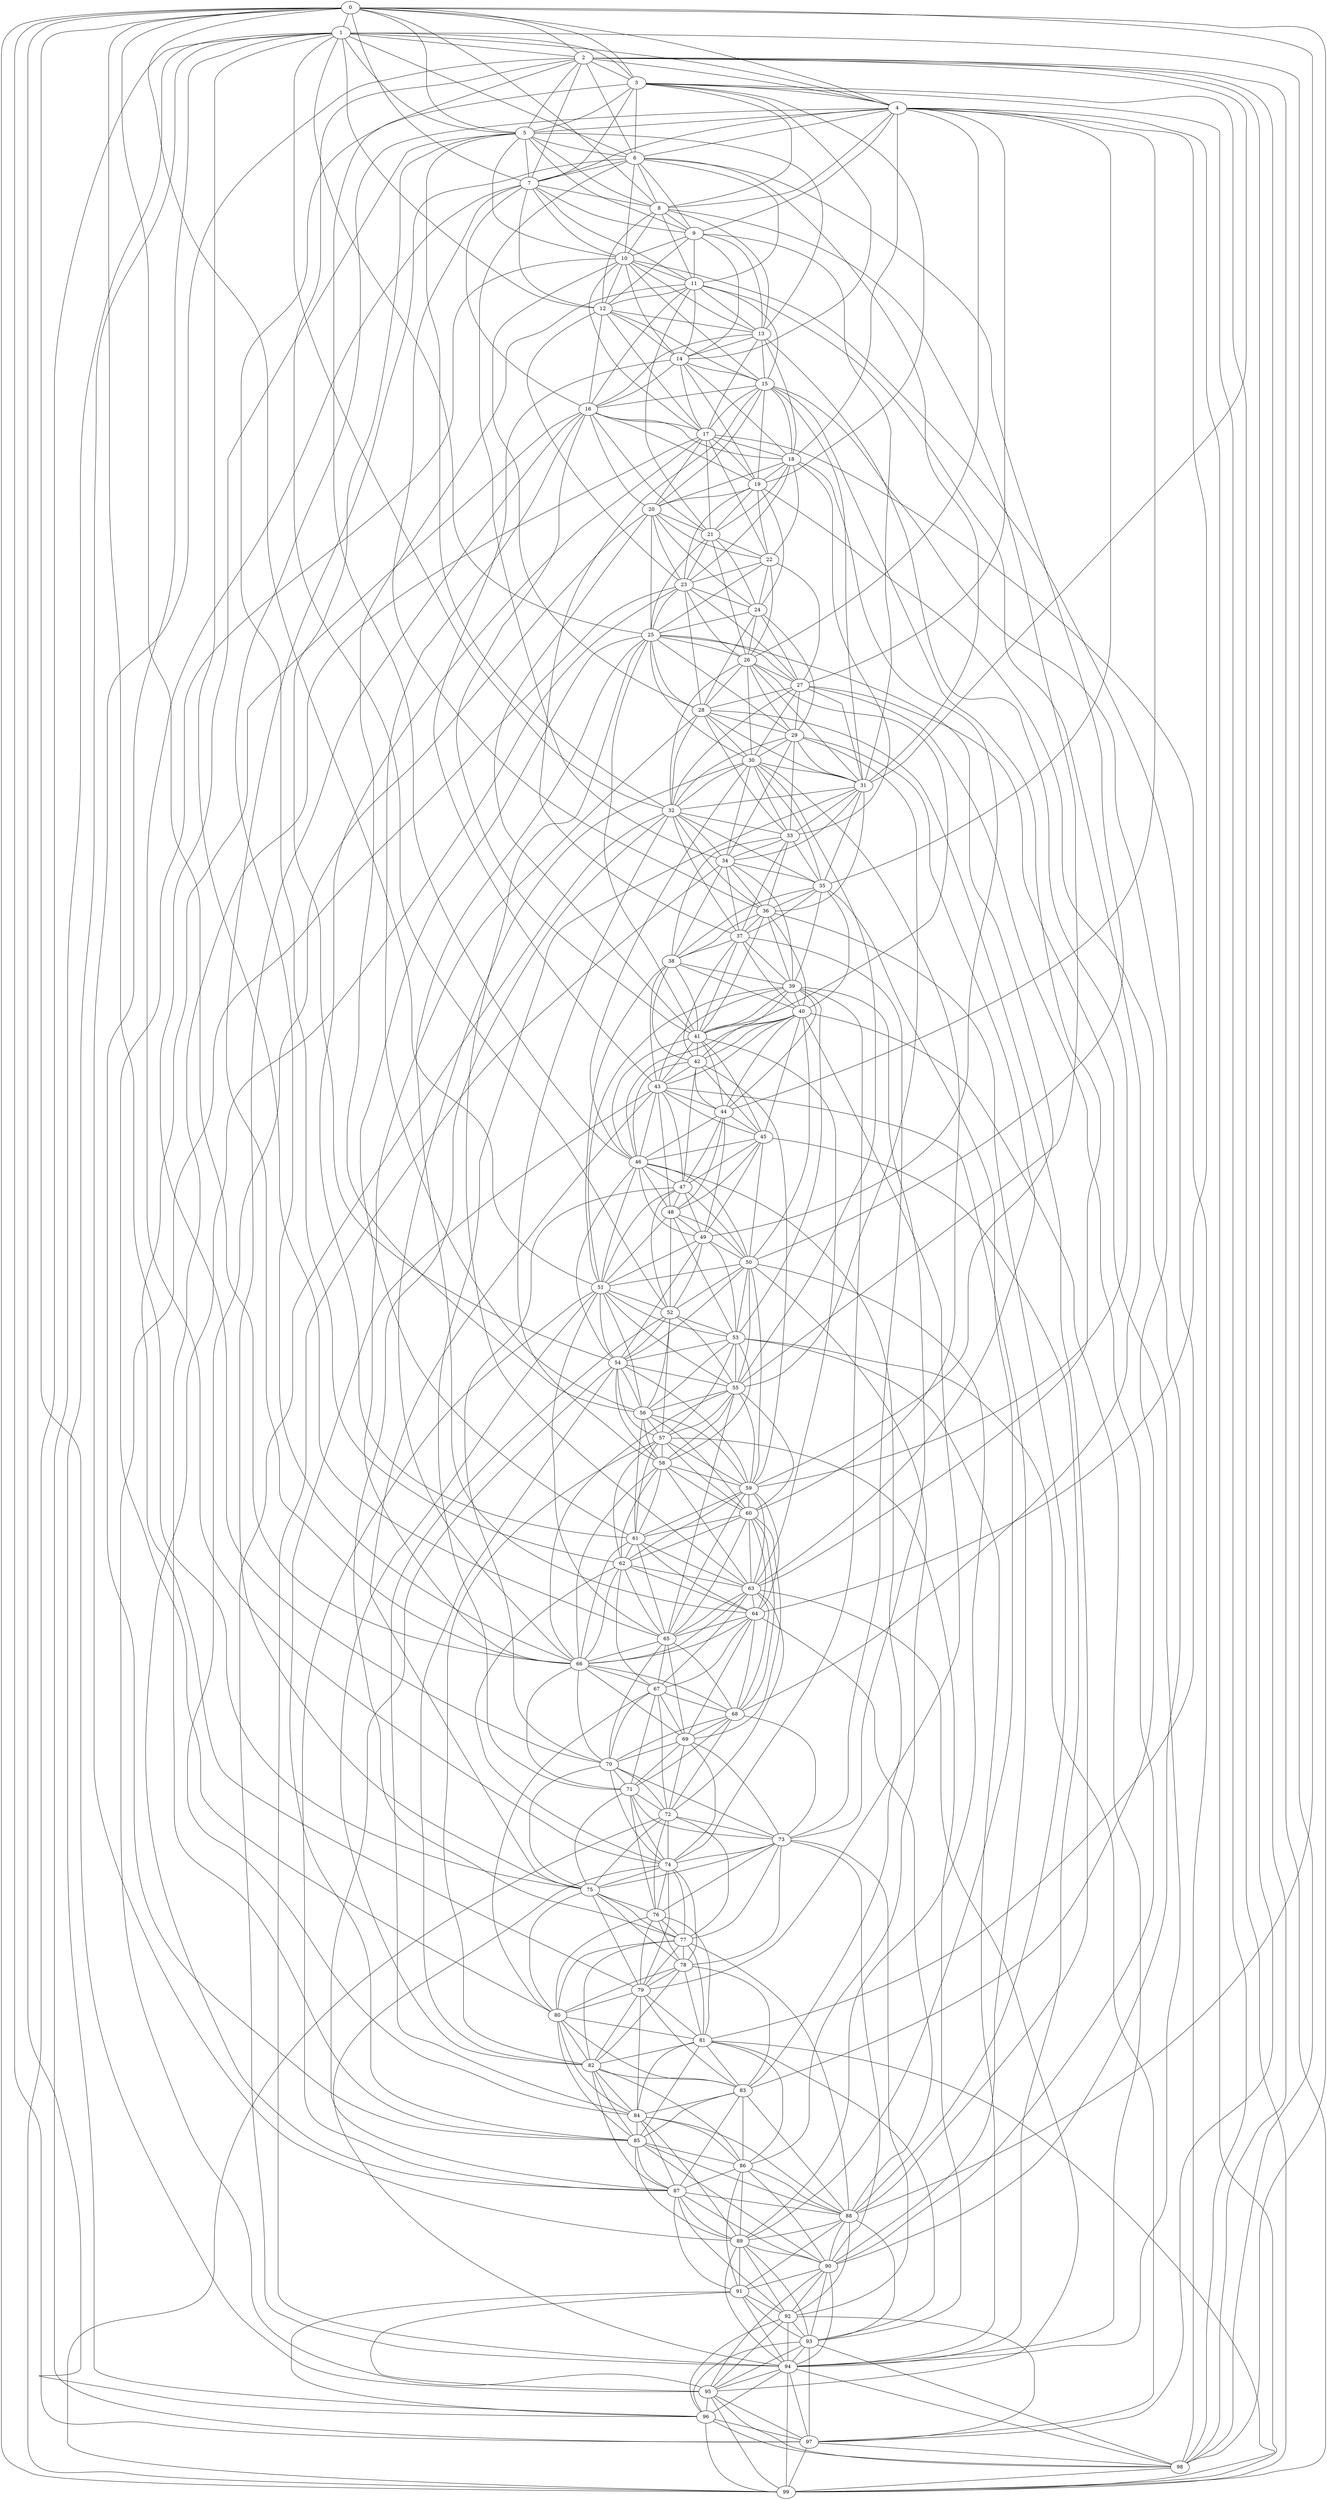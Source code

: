 graph g {0;1;2;3;4;5;6;7;8;9;10;11;12;13;14;15;16;17;18;19;20;21;22;23;24;25;26;27;28;29;30;31;32;33;34;35;36;37;38;39;40;41;42;43;44;45;46;47;48;49;50;51;52;53;54;55;56;57;58;59;60;61;62;63;64;65;66;67;68;69;70;71;72;73;74;75;76;77;78;79;80;81;82;83;84;85;86;87;88;89;90;91;92;93;94;95;96;97;98;99;0 -- 1;0 -- 2;0 -- 3;0 -- 4;0 -- 5;0 -- 7;0 -- 8;0 -- 51;0 -- 66;0 -- 75;0 -- 88;0 -- 95;0 -- 96;0 -- 97;0 -- 98;0 -- 99;1 -- 2;1 -- 3;1 -- 4;1 -- 5;1 -- 6;1 -- 12;1 -- 25;1 -- 32;1 -- 65;1 -- 85;1 -- 96;1 -- 97;1 -- 98;1 -- 99;2 -- 3;2 -- 4;2 -- 5;2 -- 6;2 -- 7;2 -- 31;2 -- 46;2 -- 52;2 -- 89;2 -- 97;2 -- 98;2 -- 99;3 -- 4;3 -- 5;3 -- 6;3 -- 7;3 -- 8;3 -- 14;3 -- 19;3 -- 62;3 -- 98;3 -- 99;4 -- 5;4 -- 6;4 -- 7;4 -- 8;4 -- 9;4 -- 18;4 -- 26;4 -- 27;4 -- 35;4 -- 44;4 -- 64;4 -- 66;4 -- 99;5 -- 6;5 -- 7;5 -- 8;5 -- 9;5 -- 10;5 -- 13;5 -- 32;5 -- 54;5 -- 70;6 -- 7;6 -- 8;6 -- 9;6 -- 10;6 -- 11;6 -- 31;6 -- 34;6 -- 50;6 -- 66;7 -- 8;7 -- 9;7 -- 10;7 -- 11;7 -- 12;7 -- 16;7 -- 36;7 -- 74;8 -- 9;8 -- 10;8 -- 11;8 -- 12;8 -- 13;8 -- 55;9 -- 10;9 -- 11;9 -- 12;9 -- 13;9 -- 14;9 -- 31;10 -- 11;10 -- 12;10 -- 13;10 -- 14;10 -- 15;10 -- 17;10 -- 28;10 -- 80;10 -- 81;11 -- 12;11 -- 13;11 -- 14;11 -- 15;11 -- 16;11 -- 21;11 -- 56;11 -- 68;12 -- 13;12 -- 14;12 -- 15;12 -- 16;12 -- 17;12 -- 23;13 -- 14;13 -- 15;13 -- 16;13 -- 17;13 -- 18;13 -- 59;14 -- 15;14 -- 16;14 -- 17;14 -- 18;14 -- 19;14 -- 43;15 -- 16;15 -- 17;15 -- 18;15 -- 19;15 -- 20;15 -- 31;15 -- 37;15 -- 63;15 -- 83;16 -- 17;16 -- 18;16 -- 19;16 -- 20;16 -- 21;16 -- 41;16 -- 56;16 -- 75;16 -- 79;17 -- 18;17 -- 19;17 -- 20;17 -- 21;17 -- 22;17 -- 61;17 -- 85;17 -- 98;18 -- 19;18 -- 20;18 -- 21;18 -- 22;18 -- 23;18 -- 33;18 -- 49;19 -- 20;19 -- 21;19 -- 22;19 -- 23;19 -- 24;19 -- 90;20 -- 21;20 -- 22;20 -- 23;20 -- 24;20 -- 25;20 -- 41;20 -- 84;21 -- 22;21 -- 23;21 -- 24;21 -- 25;21 -- 26;22 -- 23;22 -- 24;22 -- 25;22 -- 26;22 -- 27;23 -- 24;23 -- 25;23 -- 26;23 -- 27;23 -- 28;23 -- 87;23 -- 95;24 -- 25;24 -- 26;24 -- 27;24 -- 28;24 -- 29;25 -- 26;25 -- 27;25 -- 28;25 -- 29;25 -- 30;25 -- 41;25 -- 59;25 -- 61;25 -- 63;25 -- 64;26 -- 27;26 -- 28;26 -- 29;26 -- 30;26 -- 31;26 -- 32;26 -- 41;27 -- 28;27 -- 29;27 -- 30;27 -- 31;27 -- 32;27 -- 90;27 -- 94;28 -- 29;28 -- 30;28 -- 31;28 -- 32;28 -- 33;28 -- 66;28 -- 88;29 -- 30;29 -- 31;29 -- 32;29 -- 33;29 -- 34;29 -- 55;29 -- 63;30 -- 31;30 -- 32;30 -- 33;30 -- 34;30 -- 35;30 -- 46;30 -- 55;30 -- 60;30 -- 66;31 -- 32;31 -- 33;31 -- 34;31 -- 35;31 -- 36;31 -- 71;32 -- 33;32 -- 34;32 -- 35;32 -- 36;32 -- 37;32 -- 58;32 -- 77;32 -- 94;33 -- 34;33 -- 35;33 -- 36;33 -- 37;33 -- 38;34 -- 35;34 -- 36;34 -- 37;34 -- 38;34 -- 39;34 -- 94;35 -- 36;35 -- 37;35 -- 38;35 -- 39;35 -- 40;35 -- 89;36 -- 37;36 -- 38;36 -- 39;36 -- 40;36 -- 41;36 -- 88;37 -- 38;37 -- 39;37 -- 40;37 -- 41;37 -- 42;37 -- 73;38 -- 39;38 -- 40;38 -- 41;38 -- 42;38 -- 43;38 -- 51;39 -- 40;39 -- 41;39 -- 42;39 -- 43;39 -- 44;39 -- 51;39 -- 53;39 -- 73;39 -- 74;40 -- 41;40 -- 42;40 -- 43;40 -- 44;40 -- 45;40 -- 46;40 -- 50;40 -- 79;40 -- 94;41 -- 42;41 -- 43;41 -- 44;41 -- 45;41 -- 46;41 -- 63;42 -- 43;42 -- 44;42 -- 45;42 -- 46;42 -- 47;42 -- 59;43 -- 44;43 -- 45;43 -- 46;43 -- 47;43 -- 48;43 -- 75;43 -- 85;43 -- 90;44 -- 45;44 -- 46;44 -- 47;44 -- 48;44 -- 49;45 -- 46;45 -- 47;45 -- 48;45 -- 49;45 -- 50;45 -- 94;46 -- 47;46 -- 48;46 -- 49;46 -- 50;46 -- 51;46 -- 54;46 -- 83;47 -- 48;47 -- 49;47 -- 50;47 -- 51;47 -- 52;47 -- 70;48 -- 49;48 -- 50;48 -- 51;48 -- 52;48 -- 53;49 -- 50;49 -- 51;49 -- 52;49 -- 53;49 -- 54;50 -- 51;50 -- 52;50 -- 53;50 -- 54;50 -- 55;50 -- 59;50 -- 86;50 -- 89;51 -- 52;51 -- 53;51 -- 54;51 -- 55;51 -- 56;51 -- 65;51 -- 82;51 -- 87;52 -- 53;52 -- 54;52 -- 55;52 -- 56;52 -- 57;52 -- 84;53 -- 54;53 -- 55;53 -- 56;53 -- 57;53 -- 58;53 -- 94;53 -- 97;54 -- 55;54 -- 56;54 -- 57;54 -- 58;54 -- 59;54 -- 82;54 -- 87;55 -- 56;55 -- 57;55 -- 58;55 -- 59;55 -- 60;55 -- 65;55 -- 66;56 -- 57;56 -- 58;56 -- 59;56 -- 60;56 -- 61;57 -- 58;57 -- 59;57 -- 60;57 -- 61;57 -- 62;57 -- 82;57 -- 93;58 -- 59;58 -- 60;58 -- 61;58 -- 62;58 -- 63;58 -- 66;59 -- 60;59 -- 61;59 -- 62;59 -- 63;59 -- 64;59 -- 65;60 -- 61;60 -- 62;60 -- 63;60 -- 64;60 -- 65;60 -- 68;60 -- 69;61 -- 62;61 -- 63;61 -- 64;61 -- 65;61 -- 66;62 -- 63;62 -- 64;62 -- 65;62 -- 66;62 -- 67;62 -- 74;63 -- 64;63 -- 65;63 -- 66;63 -- 67;63 -- 68;63 -- 72;63 -- 95;64 -- 65;64 -- 66;64 -- 67;64 -- 68;64 -- 69;64 -- 88;65 -- 66;65 -- 67;65 -- 68;65 -- 69;65 -- 70;66 -- 67;66 -- 68;66 -- 69;66 -- 70;66 -- 71;67 -- 68;67 -- 69;67 -- 70;67 -- 71;67 -- 72;67 -- 80;68 -- 69;68 -- 70;68 -- 71;68 -- 72;68 -- 73;69 -- 70;69 -- 71;69 -- 72;69 -- 73;69 -- 74;70 -- 71;70 -- 72;70 -- 73;70 -- 74;70 -- 75;71 -- 72;71 -- 73;71 -- 74;71 -- 75;71 -- 76;72 -- 73;72 -- 74;72 -- 75;72 -- 76;72 -- 77;72 -- 99;73 -- 74;73 -- 75;73 -- 76;73 -- 77;73 -- 78;73 -- 90;73 -- 92;74 -- 75;74 -- 76;74 -- 77;74 -- 78;74 -- 79;74 -- 94;75 -- 76;75 -- 77;75 -- 78;75 -- 79;75 -- 80;76 -- 77;76 -- 78;76 -- 79;76 -- 80;76 -- 81;77 -- 78;77 -- 79;77 -- 80;77 -- 81;77 -- 82;77 -- 88;78 -- 79;78 -- 80;78 -- 81;78 -- 82;78 -- 83;79 -- 80;79 -- 81;79 -- 82;79 -- 83;79 -- 84;80 -- 81;80 -- 82;80 -- 83;80 -- 84;80 -- 85;81 -- 82;81 -- 83;81 -- 84;81 -- 85;81 -- 86;81 -- 93;81 -- 99;82 -- 83;82 -- 84;82 -- 85;82 -- 86;82 -- 87;83 -- 84;83 -- 85;83 -- 86;83 -- 87;83 -- 88;84 -- 85;84 -- 86;84 -- 87;84 -- 88;84 -- 89;85 -- 86;85 -- 87;85 -- 88;85 -- 89;85 -- 90;86 -- 87;86 -- 88;86 -- 89;86 -- 90;86 -- 91;87 -- 88;87 -- 89;87 -- 90;87 -- 91;87 -- 92;88 -- 89;88 -- 90;88 -- 91;88 -- 92;88 -- 93;89 -- 90;89 -- 91;89 -- 92;89 -- 93;89 -- 94;90 -- 91;90 -- 92;90 -- 93;90 -- 94;90 -- 95;91 -- 92;91 -- 93;91 -- 94;91 -- 95;91 -- 96;92 -- 93;92 -- 94;92 -- 95;92 -- 96;92 -- 97;93 -- 94;93 -- 95;93 -- 96;93 -- 97;93 -- 98;94 -- 95;94 -- 96;94 -- 97;94 -- 98;94 -- 99;95 -- 96;95 -- 97;95 -- 98;95 -- 99;96 -- 97;96 -- 98;96 -- 99;97 -- 98;97 -- 99;98 -- 99;}